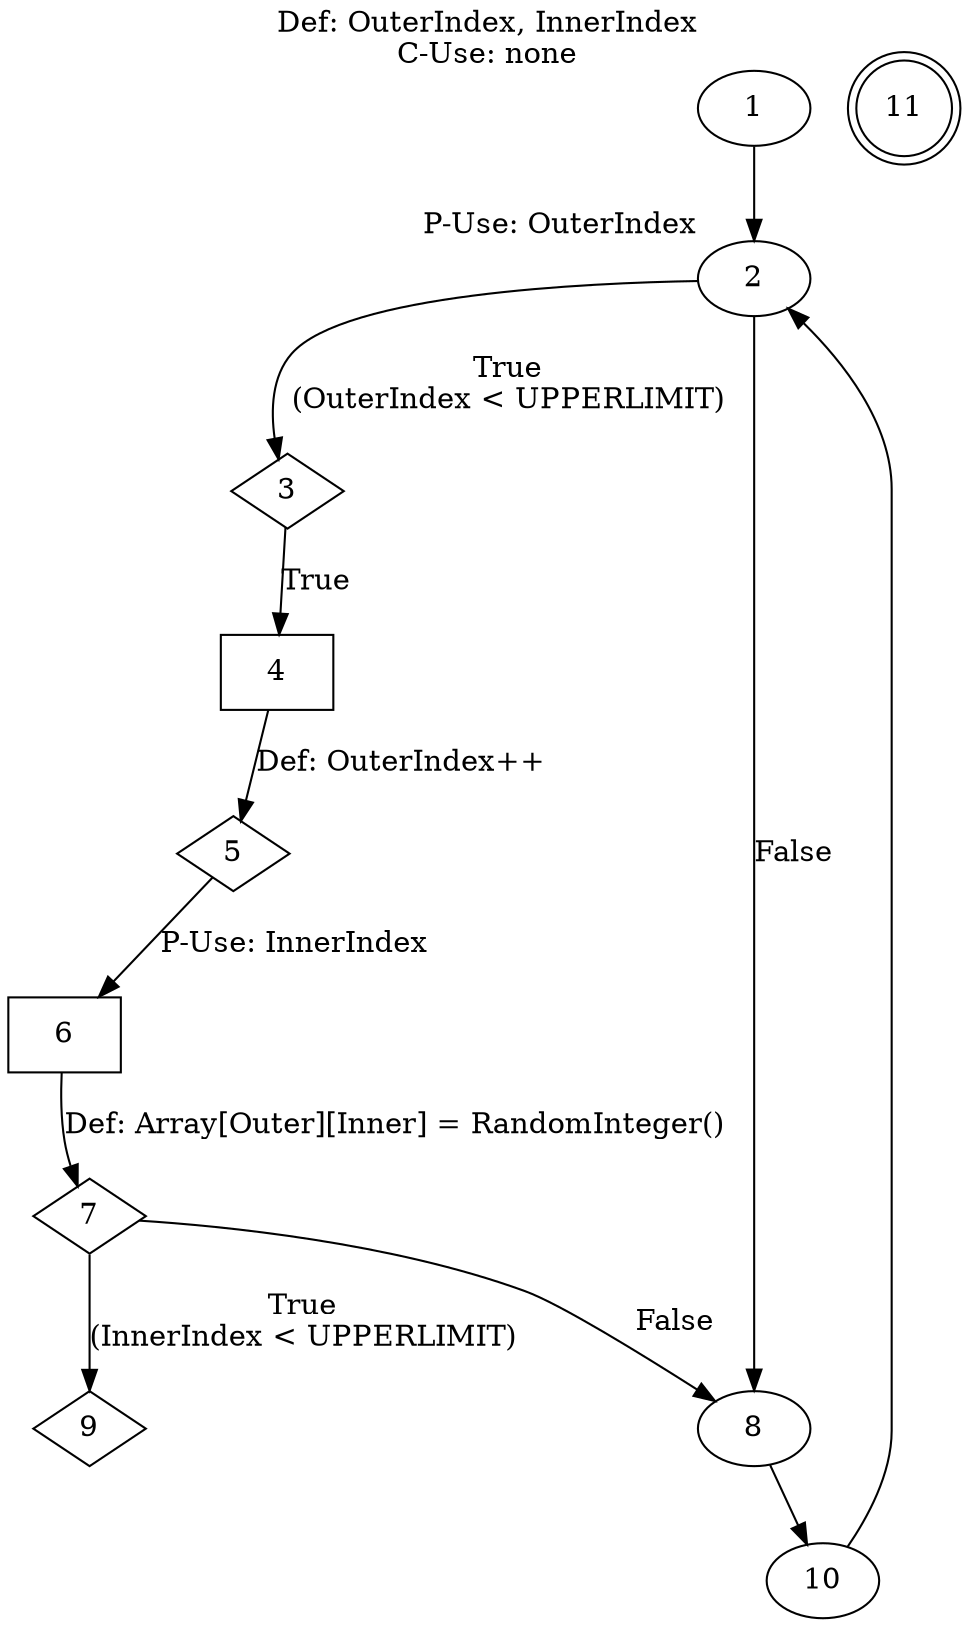 digraph Initialize {
    rankdir=TB;
    
    1 [label="1", xlabel="Def: OuterIndex, InnerIndex\nC-Use: none"];
    2 [label="2", xlabel="P-Use: OuterIndex"];
    3 [label="3", shape=diamond];
    4 [label="4", shape=box];
    5 [label="5", shape=diamond];
    6 [label="6", shape=box];
    7 [label="7", shape=diamond];
    8 [label="8"];
    9 [label="9", shape=diamond];
    10 [label="10"];
    11 [label="11", shape=doublecircle];
    
    1 -> 2;
    2 -> 3 [label="True\n(OuterIndex < UPPERLIMIT)"];
    2 -> 8 [label="False"];
    3 -> 4 [label="True"];
    4 -> 5 [label="Def: OuterIndex++"];
    5 -> 6 [label="P-Use: InnerIndex"];
    6 -> 7 [label="Def: Array[Outer][Inner] = RandomInteger()"];
    7 -> 9 [label="True\n(InnerIndex < UPPERLIMIT)"];
    7 -> 8 [label="False"];
    8 -> 10;
    10 -> 2;
    
    /* Legend */
    node [shape=box, label="Processamento", xlabel="Operações básicas"];
    node [shape=diamond, label="Condição", xlabel="If/While"];
}